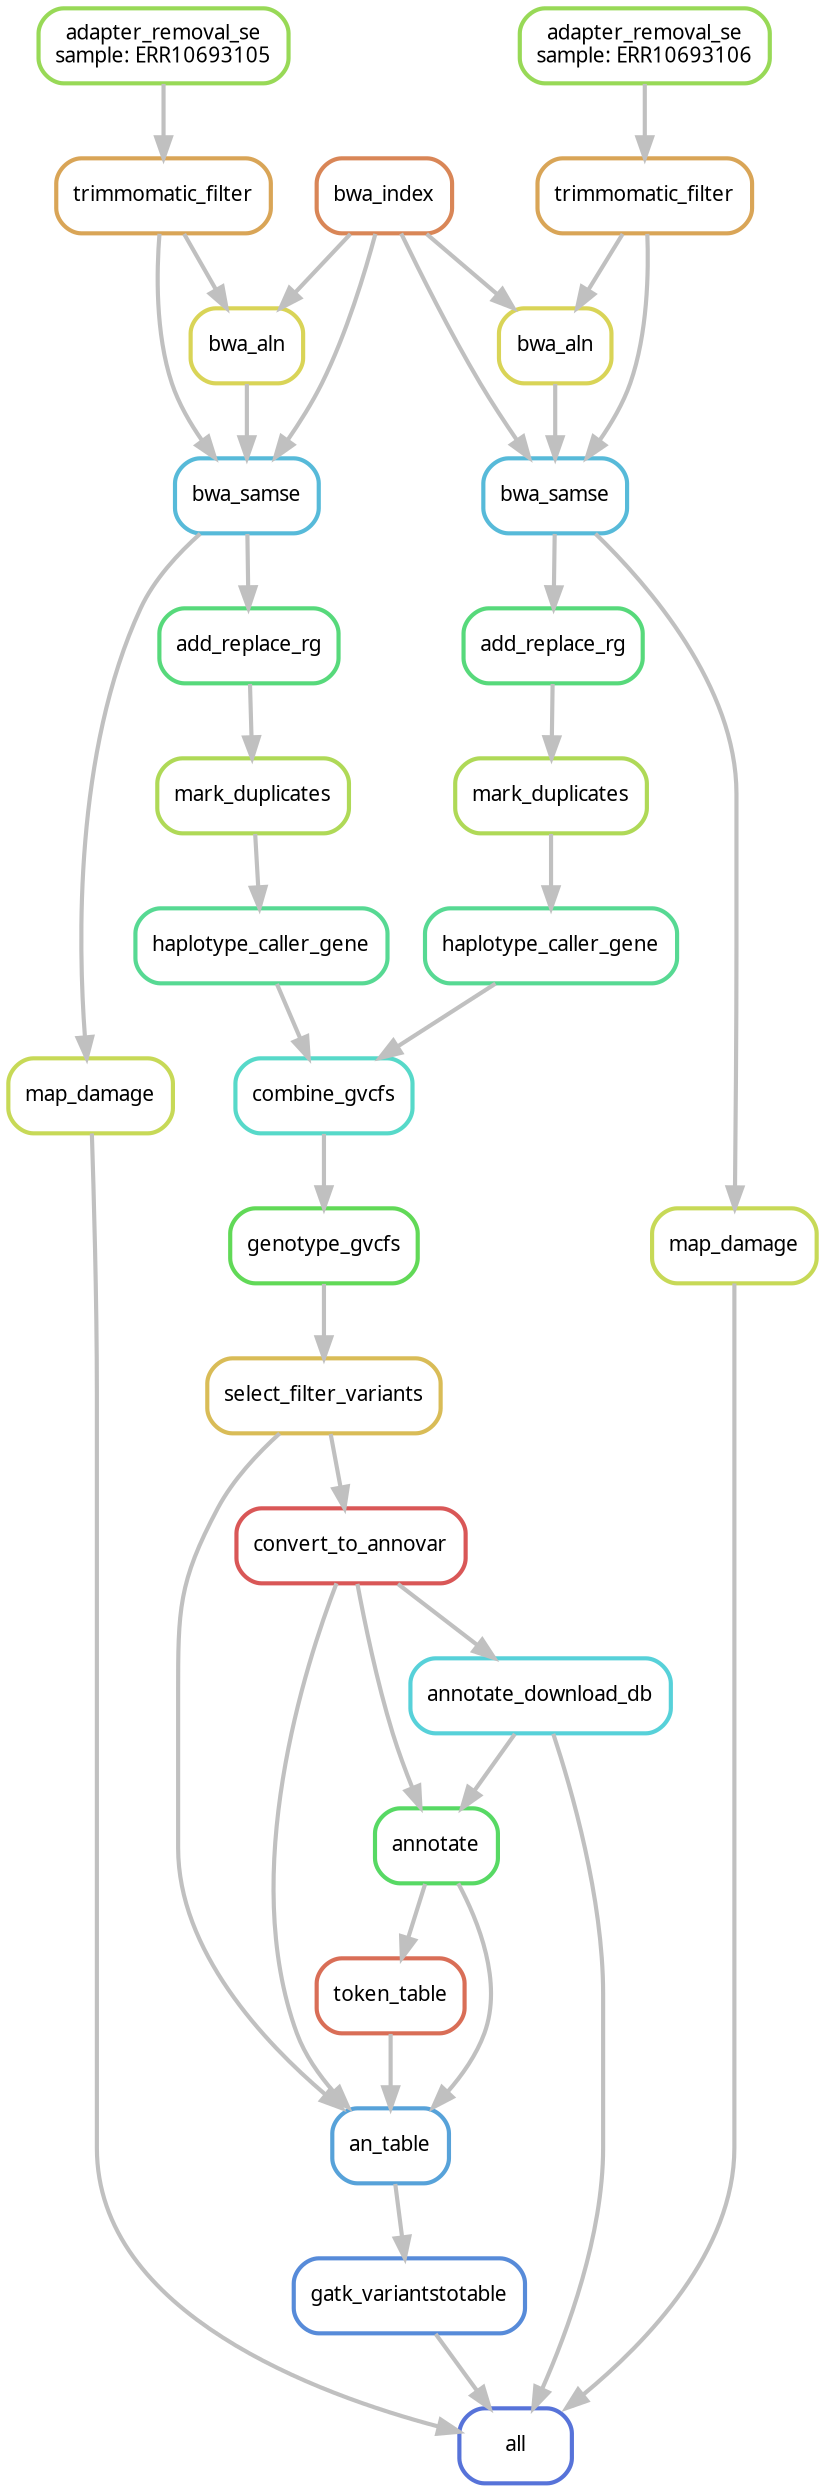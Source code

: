 digraph snakemake_dag {
    graph[bgcolor=white, margin=0];
    node[shape=box, style=rounded, fontname=sans,                 fontsize=10, penwidth=2];
    edge[penwidth=2, color=grey];
	0[label = "all", color = "0.63 0.6 0.85", style="rounded"];
	1[label = "gatk_variantstotable", color = "0.60 0.6 0.85", style="rounded"];
	2[label = "an_table", color = "0.57 0.6 0.85", style="rounded"];
	3[label = "convert_to_annovar", color = "0.00 0.6 0.85", style="rounded"];
	4[label = "select_filter_variants", color = "0.13 0.6 0.85", style="rounded"];
	5[label = "genotype_gvcfs", color = "0.32 0.6 0.85", style="rounded"];
	6[label = "combine_gvcfs", color = "0.48 0.6 0.85", style="rounded"];
	7[label = "haplotype_caller_gene", color = "0.41 0.6 0.85", style="rounded"];
	8[label = "mark_duplicates", color = "0.22 0.6 0.85", style="rounded"];
	9[label = "add_replace_rg", color = "0.38 0.6 0.85", style="rounded"];
	10[label = "bwa_samse", color = "0.54 0.6 0.85", style="rounded"];
	11[label = "trimmomatic_filter", color = "0.10 0.6 0.85", style="rounded"];
	12[label = "adapter_removal_se\nsample: ERR10693105", color = "0.25 0.6 0.85", style="rounded"];
	13[label = "bwa_aln", color = "0.16 0.6 0.85", style="rounded"];
	14[label = "bwa_index", color = "0.06 0.6 0.85", style="rounded"];
	15[label = "haplotype_caller_gene", color = "0.41 0.6 0.85", style="rounded"];
	16[label = "mark_duplicates", color = "0.22 0.6 0.85", style="rounded"];
	17[label = "add_replace_rg", color = "0.38 0.6 0.85", style="rounded"];
	18[label = "bwa_samse", color = "0.54 0.6 0.85", style="rounded"];
	19[label = "trimmomatic_filter", color = "0.10 0.6 0.85", style="rounded"];
	20[label = "adapter_removal_se\nsample: ERR10693106", color = "0.25 0.6 0.85", style="rounded"];
	21[label = "bwa_aln", color = "0.16 0.6 0.85", style="rounded"];
	22[label = "annotate", color = "0.35 0.6 0.85", style="rounded"];
	23[label = "annotate_download_db", color = "0.51 0.6 0.85", style="rounded"];
	24[label = "token_table", color = "0.03 0.6 0.85", style="rounded"];
	25[label = "map_damage", color = "0.19 0.6 0.85", style="rounded"];
	26[label = "map_damage", color = "0.19 0.6 0.85", style="rounded"];
	1 -> 0
	25 -> 0
	26 -> 0
	23 -> 0
	2 -> 1
	3 -> 2
	22 -> 2
	24 -> 2
	4 -> 2
	4 -> 3
	5 -> 4
	6 -> 5
	7 -> 6
	15 -> 6
	8 -> 7
	9 -> 8
	10 -> 9
	11 -> 10
	13 -> 10
	14 -> 10
	12 -> 11
	11 -> 13
	14 -> 13
	16 -> 15
	17 -> 16
	18 -> 17
	19 -> 18
	21 -> 18
	14 -> 18
	20 -> 19
	19 -> 21
	14 -> 21
	3 -> 22
	23 -> 22
	3 -> 23
	22 -> 24
	10 -> 25
	18 -> 26
}            
